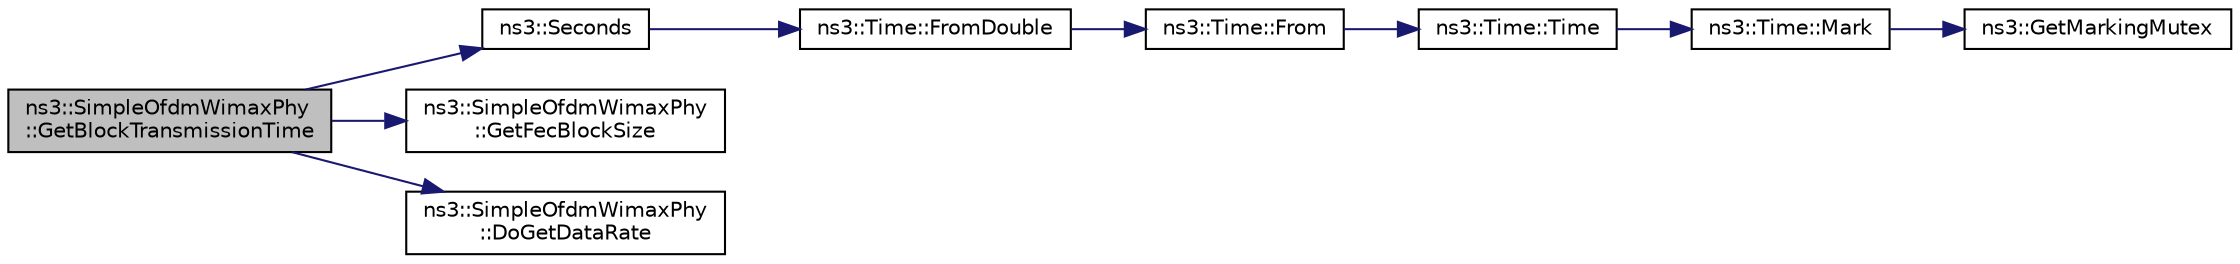 digraph "ns3::SimpleOfdmWimaxPhy::GetBlockTransmissionTime"
{
  edge [fontname="Helvetica",fontsize="10",labelfontname="Helvetica",labelfontsize="10"];
  node [fontname="Helvetica",fontsize="10",shape=record];
  rankdir="LR";
  Node1 [label="ns3::SimpleOfdmWimaxPhy\l::GetBlockTransmissionTime",height=0.2,width=0.4,color="black", fillcolor="grey75", style="filled", fontcolor="black"];
  Node1 -> Node2 [color="midnightblue",fontsize="10",style="solid"];
  Node2 [label="ns3::Seconds",height=0.2,width=0.4,color="black", fillcolor="white", style="filled",URL="$d1/dec/group__timecivil.html#ga33c34b816f8ff6628e33d5c8e9713b9e"];
  Node2 -> Node3 [color="midnightblue",fontsize="10",style="solid"];
  Node3 [label="ns3::Time::FromDouble",height=0.2,width=0.4,color="black", fillcolor="white", style="filled",URL="$dc/d04/classns3_1_1Time.html#a60e845f4a74e62495b86356afe604cb4"];
  Node3 -> Node4 [color="midnightblue",fontsize="10",style="solid"];
  Node4 [label="ns3::Time::From",height=0.2,width=0.4,color="black", fillcolor="white", style="filled",URL="$dc/d04/classns3_1_1Time.html#a34e4acc13d0e08cc8cb9cd3b838b9baf"];
  Node4 -> Node5 [color="midnightblue",fontsize="10",style="solid"];
  Node5 [label="ns3::Time::Time",height=0.2,width=0.4,color="black", fillcolor="white", style="filled",URL="$dc/d04/classns3_1_1Time.html#a8a39dc1b8cbbd7fe6d940e492d1b925e"];
  Node5 -> Node6 [color="midnightblue",fontsize="10",style="solid"];
  Node6 [label="ns3::Time::Mark",height=0.2,width=0.4,color="black", fillcolor="white", style="filled",URL="$dc/d04/classns3_1_1Time.html#aa7eef2a1119c1c4855d99f1e83d44c54"];
  Node6 -> Node7 [color="midnightblue",fontsize="10",style="solid"];
  Node7 [label="ns3::GetMarkingMutex",height=0.2,width=0.4,color="black", fillcolor="white", style="filled",URL="$d7/d2e/namespacens3.html#ac4356aa982bd2ddb0f7ebbf94539919d"];
  Node1 -> Node8 [color="midnightblue",fontsize="10",style="solid"];
  Node8 [label="ns3::SimpleOfdmWimaxPhy\l::GetFecBlockSize",height=0.2,width=0.4,color="black", fillcolor="white", style="filled",URL="$d5/dba/classns3_1_1SimpleOfdmWimaxPhy.html#a3c5f13095e4d8bf83749179e4febcd6e"];
  Node1 -> Node9 [color="midnightblue",fontsize="10",style="solid"];
  Node9 [label="ns3::SimpleOfdmWimaxPhy\l::DoGetDataRate",height=0.2,width=0.4,color="black", fillcolor="white", style="filled",URL="$d5/dba/classns3_1_1SimpleOfdmWimaxPhy.html#a16e96c2f7c23fb37ee7a7715a2f629ce"];
}
